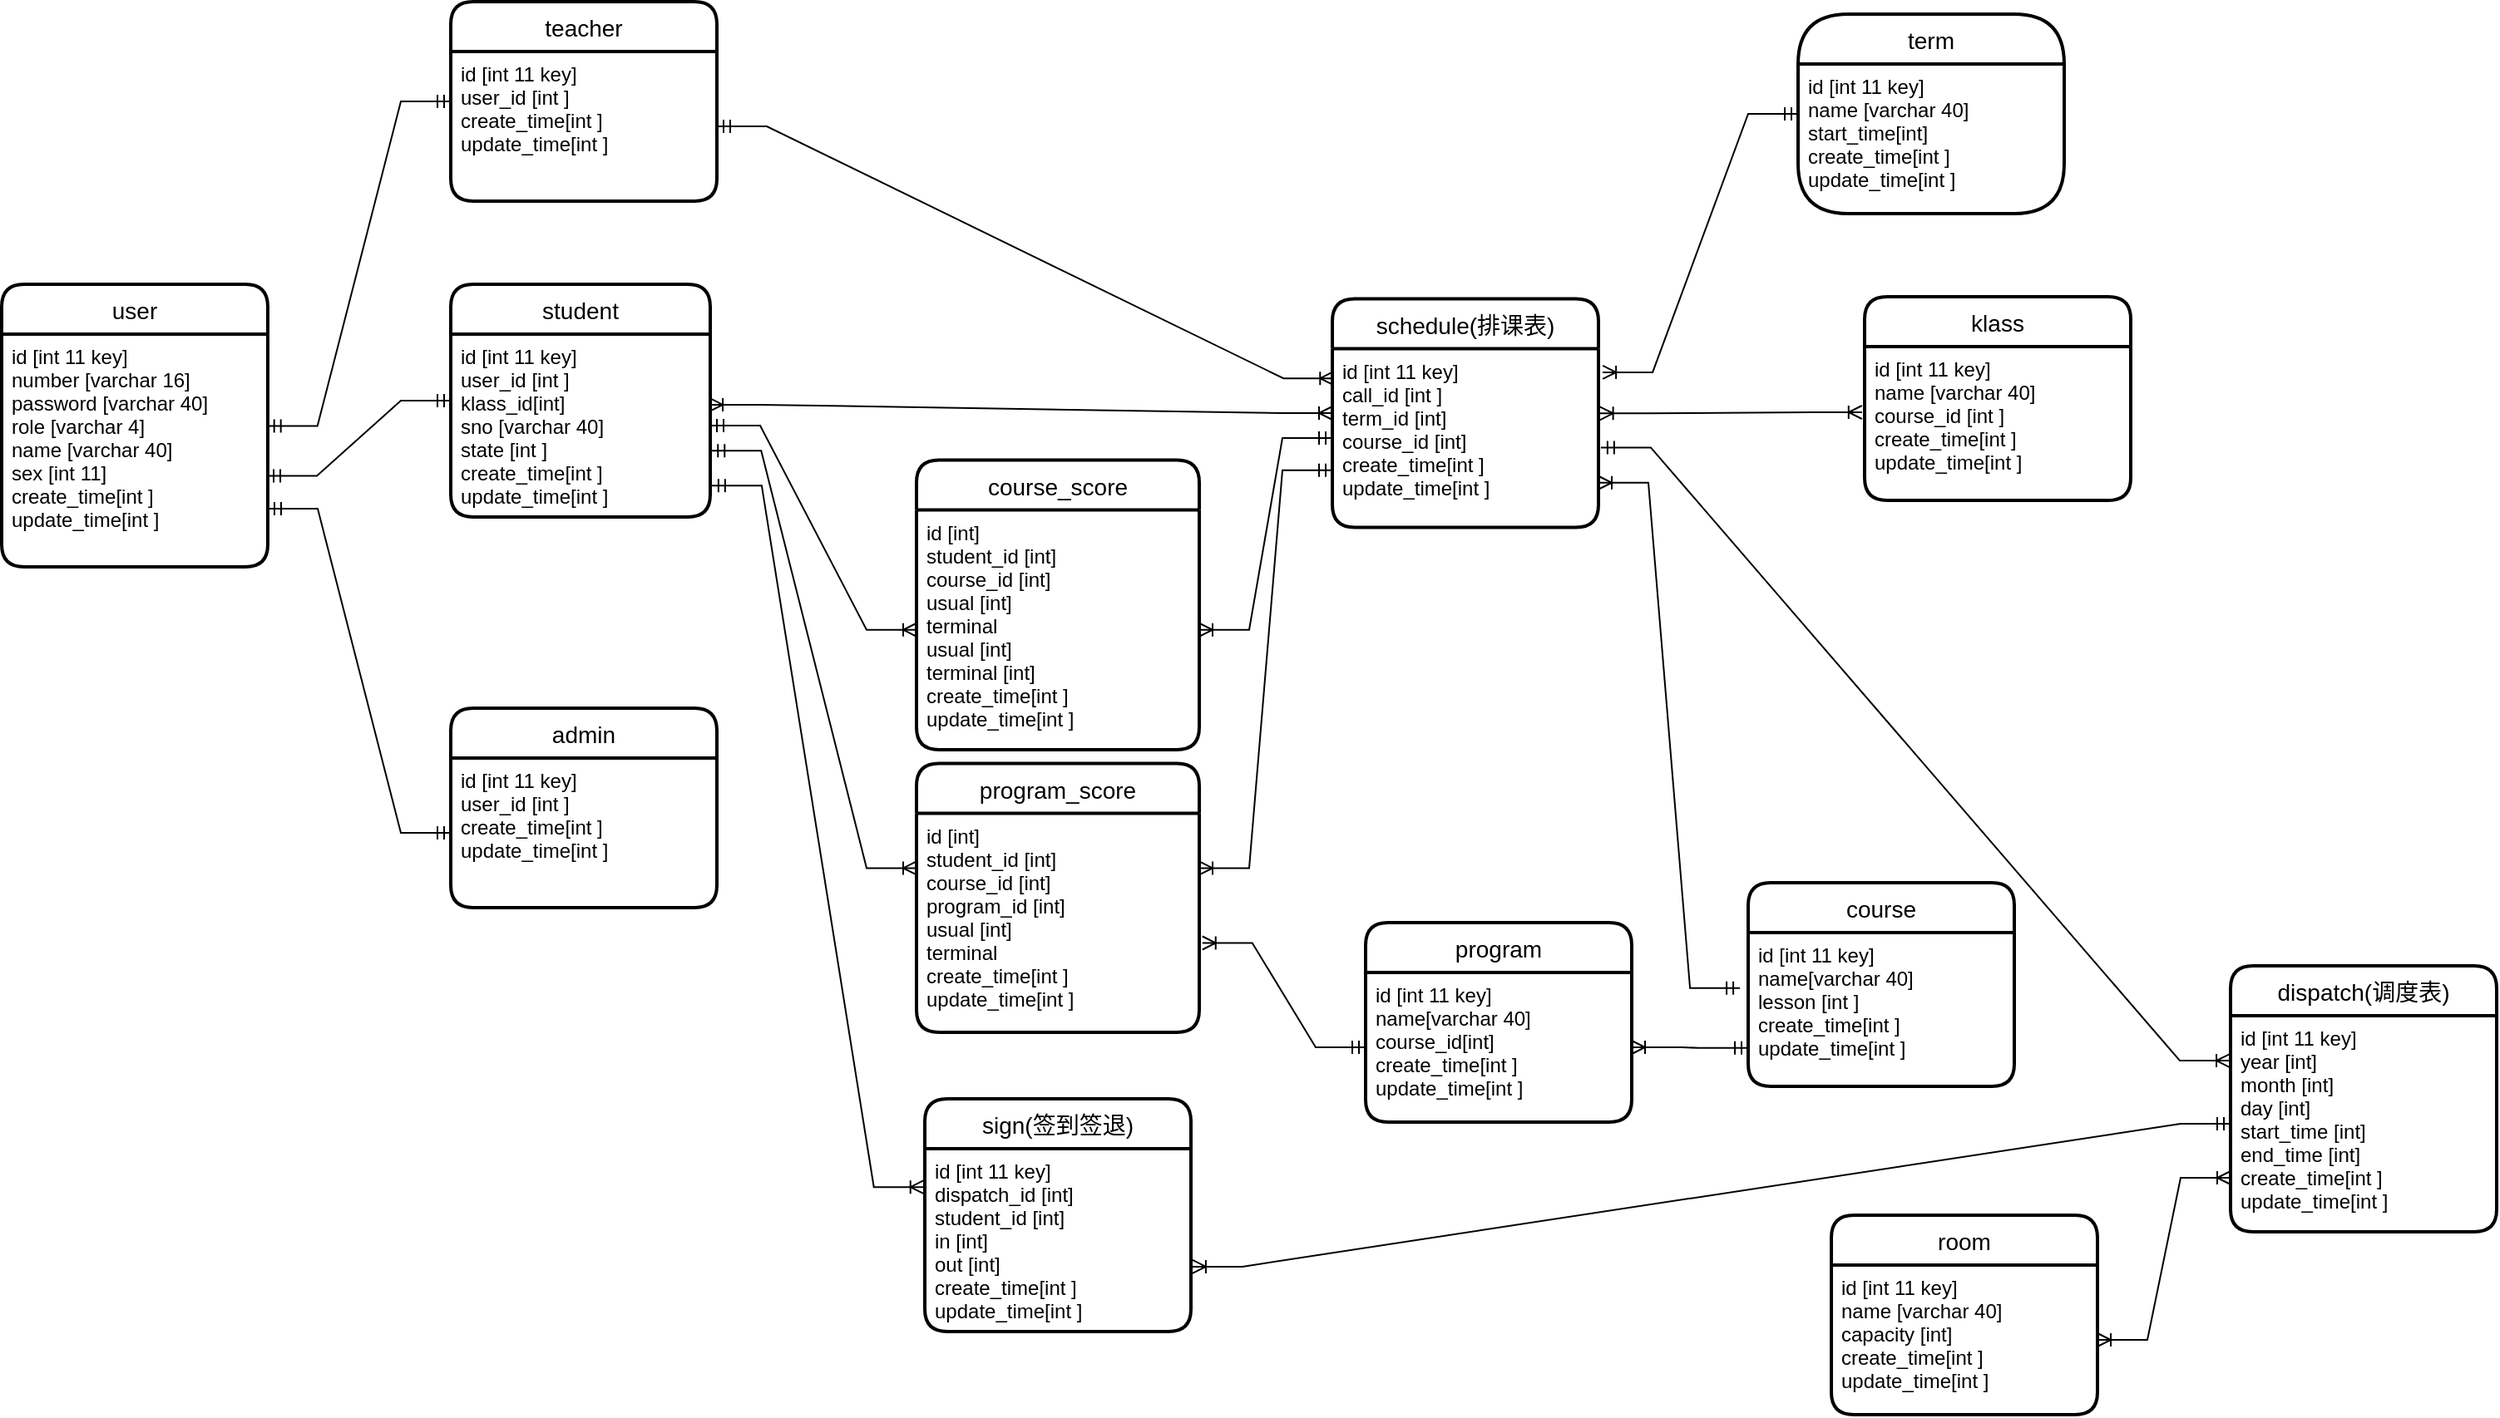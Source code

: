 <mxfile version="17.2.4" type="device"><diagram id="i8uIg8E7GWK_yYP1DafQ" name="第 1 页"><mxGraphModel dx="2263" dy="855" grid="0" gridSize="10" guides="1" tooltips="1" connect="1" arrows="1" fold="1" page="0" pageScale="1" pageWidth="827" pageHeight="1169" math="0" shadow="0"><root><mxCell id="0"/><mxCell id="1" parent="0"/><mxCell id="_A9btV2tv7t3vXzPbGN5-5" value="user" style="swimlane;childLayout=stackLayout;horizontal=1;startSize=30;horizontalStack=0;rounded=1;fontSize=14;fontStyle=0;strokeWidth=2;resizeParent=0;resizeLast=1;shadow=0;dashed=0;align=center;" parent="1" vertex="1"><mxGeometry x="-40" y="270" width="160" height="170" as="geometry"><mxRectangle x="90" y="170" width="70" height="30" as="alternateBounds"/></mxGeometry></mxCell><mxCell id="_A9btV2tv7t3vXzPbGN5-6" value="id [int 11 key]&#10;number [varchar 16]&#10;password [varchar 40]&#10;role [varchar 4]&#10;name [varchar 40]&#10;sex [int 11]&#10;create_time[int ]&#10;update_time[int ]&#10;&#10;&#10;" style="align=left;strokeColor=none;fillColor=none;spacingLeft=4;fontSize=12;verticalAlign=top;resizable=0;rotatable=0;part=1;" parent="_A9btV2tv7t3vXzPbGN5-5" vertex="1"><mxGeometry y="30" width="160" height="140" as="geometry"/></mxCell><mxCell id="_A9btV2tv7t3vXzPbGN5-11" value="klass" style="swimlane;childLayout=stackLayout;horizontal=1;startSize=30;horizontalStack=0;rounded=1;fontSize=14;fontStyle=0;strokeWidth=2;resizeParent=0;resizeLast=1;shadow=0;dashed=0;align=center;" parent="1" vertex="1"><mxGeometry x="1080" y="277.5" width="160" height="122.5" as="geometry"><mxRectangle x="550" y="280" width="70" height="30" as="alternateBounds"/></mxGeometry></mxCell><mxCell id="_A9btV2tv7t3vXzPbGN5-12" value="id [int 11 key]&#10;name [varchar 40]&#10;course_id [int ]&#10;create_time[int ]&#10;update_time[int ]&#10;&#10;&#10;" style="align=left;strokeColor=none;fillColor=none;spacingLeft=4;fontSize=12;verticalAlign=top;resizable=0;rotatable=0;part=1;" parent="_A9btV2tv7t3vXzPbGN5-11" vertex="1"><mxGeometry y="30" width="160" height="92.5" as="geometry"/></mxCell><mxCell id="_A9btV2tv7t3vXzPbGN5-13" value="admin" style="swimlane;childLayout=stackLayout;horizontal=1;startSize=30;horizontalStack=0;rounded=1;fontSize=14;fontStyle=0;strokeWidth=2;resizeParent=0;resizeLast=1;shadow=0;dashed=0;align=center;" parent="1" vertex="1"><mxGeometry x="230" y="525" width="160" height="120" as="geometry"><mxRectangle x="520" y="-120" width="70" height="30" as="alternateBounds"/></mxGeometry></mxCell><mxCell id="_A9btV2tv7t3vXzPbGN5-14" value="id [int 11 key]&#10;user_id [int ]&#10;create_time[int ]&#10;update_time[int ]&#10;&#10;&#10;" style="align=left;strokeColor=none;fillColor=none;spacingLeft=4;fontSize=12;verticalAlign=top;resizable=0;rotatable=0;part=1;" parent="_A9btV2tv7t3vXzPbGN5-13" vertex="1"><mxGeometry y="30" width="160" height="90" as="geometry"/></mxCell><mxCell id="_A9btV2tv7t3vXzPbGN5-15" value="teacher" style="swimlane;childLayout=stackLayout;horizontal=1;startSize=30;horizontalStack=0;rounded=1;fontSize=14;fontStyle=0;strokeWidth=2;resizeParent=0;resizeLast=1;shadow=0;dashed=0;align=center;" parent="1" vertex="1"><mxGeometry x="230" y="100" width="160" height="120" as="geometry"><mxRectangle x="310" y="90" width="70" height="30" as="alternateBounds"/></mxGeometry></mxCell><mxCell id="_A9btV2tv7t3vXzPbGN5-16" value="id [int 11 key]&#10;user_id [int ]&#10;create_time[int ]&#10;update_time[int ]&#10;&#10;&#10;" style="align=left;strokeColor=none;fillColor=none;spacingLeft=4;fontSize=12;verticalAlign=top;resizable=0;rotatable=0;part=1;" parent="_A9btV2tv7t3vXzPbGN5-15" vertex="1"><mxGeometry y="30" width="160" height="90" as="geometry"/></mxCell><mxCell id="_A9btV2tv7t3vXzPbGN5-17" value="room" style="swimlane;childLayout=stackLayout;horizontal=1;startSize=30;horizontalStack=0;rounded=1;fontSize=14;fontStyle=0;strokeWidth=2;resizeParent=0;resizeLast=1;shadow=0;dashed=0;align=center;" parent="1" vertex="1"><mxGeometry x="1060" y="830" width="160" height="120" as="geometry"><mxRectangle x="1105" y="570" width="70" height="30" as="alternateBounds"/></mxGeometry></mxCell><mxCell id="_A9btV2tv7t3vXzPbGN5-18" value="id [int 11 key]&#10;name [varchar 40]&#10;capacity [int]&#10;create_time[int ]&#10;update_time[int ]&#10;&#10;&#10;" style="align=left;strokeColor=none;fillColor=none;spacingLeft=4;fontSize=12;verticalAlign=top;resizable=0;rotatable=0;part=1;" parent="_A9btV2tv7t3vXzPbGN5-17" vertex="1"><mxGeometry y="30" width="160" height="90" as="geometry"/></mxCell><mxCell id="_A9btV2tv7t3vXzPbGN5-19" value="student" style="swimlane;childLayout=stackLayout;horizontal=1;startSize=30;horizontalStack=0;rounded=1;fontSize=14;fontStyle=0;strokeWidth=2;resizeParent=0;resizeLast=1;shadow=0;dashed=0;align=center;" parent="1" vertex="1"><mxGeometry x="230" y="270.0" width="156" height="140" as="geometry"><mxRectangle x="210" y="320" width="70" height="30" as="alternateBounds"/></mxGeometry></mxCell><mxCell id="_A9btV2tv7t3vXzPbGN5-20" value="id [int 11 key]&#10;user_id [int ]&#10;klass_id[int]&#10;sno [varchar 40]&#10;state [int ]&#10;create_time[int ]&#10;update_time[int ]&#10;&#10;&#10;" style="align=left;strokeColor=none;fillColor=none;spacingLeft=4;fontSize=12;verticalAlign=top;resizable=0;rotatable=0;part=1;" parent="_A9btV2tv7t3vXzPbGN5-19" vertex="1"><mxGeometry y="30" width="156" height="110" as="geometry"/></mxCell><mxCell id="_A9btV2tv7t3vXzPbGN5-21" value="term" style="swimlane;childLayout=stackLayout;horizontal=1;startSize=30;horizontalStack=0;rounded=1;fontSize=14;fontStyle=0;strokeWidth=2;resizeParent=0;resizeLast=1;shadow=0;dashed=0;align=center;arcSize=50;" parent="1" vertex="1"><mxGeometry x="1040" y="107.5" width="160" height="120" as="geometry"><mxRectangle x="730" y="60" width="70" height="30" as="alternateBounds"/></mxGeometry></mxCell><mxCell id="_A9btV2tv7t3vXzPbGN5-22" value="id [int 11 key]&#10;name [varchar 40]&#10;start_time[int]&#10;create_time[int ]&#10;update_time[int ]&#10;&#10;&#10;" style="align=left;strokeColor=none;fillColor=none;spacingLeft=4;fontSize=12;verticalAlign=top;resizable=0;rotatable=0;part=1;" parent="_A9btV2tv7t3vXzPbGN5-21" vertex="1"><mxGeometry y="30" width="160" height="90" as="geometry"/></mxCell><mxCell id="_A9btV2tv7t3vXzPbGN5-23" value="schedule(排课表)" style="swimlane;childLayout=stackLayout;horizontal=1;startSize=30;horizontalStack=0;rounded=1;fontSize=14;fontStyle=0;strokeWidth=2;resizeParent=0;resizeLast=1;shadow=0;dashed=0;align=center;" parent="1" vertex="1"><mxGeometry x="760" y="278.75" width="160" height="137.5" as="geometry"><mxRectangle x="500" y="71.25" width="70" height="30" as="alternateBounds"/></mxGeometry></mxCell><mxCell id="_A9btV2tv7t3vXzPbGN5-24" value="id [int 11 key]&#10;call_id [int ]&#10;term_id [int]&#10;course_id [int]&#10;create_time[int ]&#10;update_time[int ]&#10;&#10;&#10;" style="align=left;strokeColor=none;fillColor=none;spacingLeft=4;fontSize=12;verticalAlign=top;resizable=0;rotatable=0;part=1;" parent="_A9btV2tv7t3vXzPbGN5-23" vertex="1"><mxGeometry y="30" width="160" height="107.5" as="geometry"/></mxCell><mxCell id="_A9btV2tv7t3vXzPbGN5-25" value="course" style="swimlane;childLayout=stackLayout;horizontal=1;startSize=30;horizontalStack=0;rounded=1;fontSize=14;fontStyle=0;strokeWidth=2;resizeParent=0;resizeLast=1;shadow=0;dashed=0;align=center;" parent="1" vertex="1"><mxGeometry x="1010" y="630.0" width="160" height="122.5" as="geometry"><mxRectangle x="610" y="260" width="70" height="30" as="alternateBounds"/></mxGeometry></mxCell><mxCell id="_A9btV2tv7t3vXzPbGN5-26" value="id [int 11 key]&#10;name[varchar 40]&#10;lesson [int ]&#10;create_time[int ]&#10;update_time[int ]&#10;&#10;&#10;" style="align=left;strokeColor=none;fillColor=none;spacingLeft=4;fontSize=12;verticalAlign=top;resizable=0;rotatable=0;part=1;" parent="_A9btV2tv7t3vXzPbGN5-25" vertex="1"><mxGeometry y="30" width="160" height="92.5" as="geometry"/></mxCell><mxCell id="_A9btV2tv7t3vXzPbGN5-27" value="dispatch(调度表)" style="swimlane;childLayout=stackLayout;horizontal=1;startSize=30;horizontalStack=0;rounded=1;fontSize=14;fontStyle=0;strokeWidth=2;resizeParent=0;resizeLast=1;shadow=0;dashed=0;align=center;" parent="1" vertex="1"><mxGeometry x="1300" y="680" width="160" height="160" as="geometry"><mxRectangle x="520" y="290" width="70" height="30" as="alternateBounds"/></mxGeometry></mxCell><mxCell id="_A9btV2tv7t3vXzPbGN5-28" value="id [int 11 key]&#10;year [int]&#10;month [int]&#10;day [int]&#10;start_time [int]&#10;end_time [int]&#10;create_time[int ]&#10;update_time[int ]" style="align=left;strokeColor=none;fillColor=none;spacingLeft=4;fontSize=12;verticalAlign=top;resizable=0;rotatable=0;part=1;" parent="_A9btV2tv7t3vXzPbGN5-27" vertex="1"><mxGeometry y="30" width="160" height="130" as="geometry"/></mxCell><mxCell id="_A9btV2tv7t3vXzPbGN5-45" value="" style="edgeStyle=entityRelationEdgeStyle;fontSize=12;html=1;endArrow=ERmandOne;startArrow=ERmandOne;rounded=0;entryX=0;entryY=0.5;entryDx=0;entryDy=0;exitX=1;exitY=0.75;exitDx=0;exitDy=0;" parent="1" source="_A9btV2tv7t3vXzPbGN5-6" target="_A9btV2tv7t3vXzPbGN5-14" edge="1"><mxGeometry width="100" height="100" relative="1" as="geometry"><mxPoint x="160" y="172" as="sourcePoint"/><mxPoint x="290" y="30" as="targetPoint"/></mxGeometry></mxCell><mxCell id="_A9btV2tv7t3vXzPbGN5-48" value="" style="edgeStyle=entityRelationEdgeStyle;fontSize=12;html=1;endArrow=ERmandOne;startArrow=ERmandOne;rounded=0;entryX=0;entryY=0.5;entryDx=0;entryDy=0;exitX=0.999;exitY=0.395;exitDx=0;exitDy=0;exitPerimeter=0;" parent="1" source="_A9btV2tv7t3vXzPbGN5-6" target="_A9btV2tv7t3vXzPbGN5-15" edge="1"><mxGeometry width="100" height="100" relative="1" as="geometry"><mxPoint x="170" y="192.5" as="sourcePoint"/><mxPoint x="380" y="130" as="targetPoint"/></mxGeometry></mxCell><mxCell id="_A9btV2tv7t3vXzPbGN5-49" value="" style="edgeStyle=entityRelationEdgeStyle;fontSize=12;html=1;endArrow=ERmandOne;startArrow=ERmandOne;rounded=0;entryX=0;entryY=0.5;entryDx=0;entryDy=0;exitX=0.997;exitY=0.609;exitDx=0;exitDy=0;exitPerimeter=0;" parent="1" source="_A9btV2tv7t3vXzPbGN5-6" target="_A9btV2tv7t3vXzPbGN5-19" edge="1"><mxGeometry width="100" height="100" relative="1" as="geometry"><mxPoint x="130" y="370" as="sourcePoint"/><mxPoint x="380" y="160" as="targetPoint"/></mxGeometry></mxCell><mxCell id="ApykbdFFDLwLRXRYYzCe-1" value="program" style="swimlane;childLayout=stackLayout;horizontal=1;startSize=30;horizontalStack=0;rounded=1;fontSize=14;fontStyle=0;strokeWidth=2;resizeParent=0;resizeLast=1;shadow=0;dashed=0;align=center;" parent="1" vertex="1"><mxGeometry x="780" y="654.0" width="160" height="120" as="geometry"><mxRectangle x="1340" y="10" width="80" height="30" as="alternateBounds"/></mxGeometry></mxCell><mxCell id="ApykbdFFDLwLRXRYYzCe-2" value="id [int 11 key]&#10;name[varchar 40]&#10;course_id[int]&#10;create_time[int ]&#10;update_time[int ]&#10;&#10;&#10;" style="align=left;strokeColor=none;fillColor=none;spacingLeft=4;fontSize=12;verticalAlign=top;resizable=0;rotatable=0;part=1;" parent="ApykbdFFDLwLRXRYYzCe-1" vertex="1"><mxGeometry y="30" width="160" height="90" as="geometry"/></mxCell><mxCell id="4GAt3jB1jdmTZ7weB5dZ-1" value="course_score" style="swimlane;childLayout=stackLayout;horizontal=1;startSize=30;horizontalStack=0;rounded=1;fontSize=14;fontStyle=0;strokeWidth=2;resizeParent=0;resizeLast=1;shadow=0;dashed=0;align=center;" parent="1" vertex="1"><mxGeometry x="510" y="375.75" width="170" height="174.25" as="geometry"/></mxCell><mxCell id="4GAt3jB1jdmTZ7weB5dZ-2" value="id [int]&#10;student_id [int]&#10;course_id [int]&#10;usual [int]&#10;terminal&#10;usual [int]&#10;terminal [int]&#10;create_time[int ]&#10;update_time[int ]&#10;" style="align=left;strokeColor=none;fillColor=none;spacingLeft=4;fontSize=12;verticalAlign=top;resizable=0;rotatable=0;part=1;" parent="4GAt3jB1jdmTZ7weB5dZ-1" vertex="1"><mxGeometry y="30" width="170" height="144.25" as="geometry"/></mxCell><mxCell id="E9FScV5XqYxopm1vxpEk-4" value="" style="edgeStyle=entityRelationEdgeStyle;fontSize=12;html=1;endArrow=ERoneToMany;startArrow=ERmandOne;rounded=0;exitX=1;exitY=0.5;exitDx=0;exitDy=0;entryX=0.004;entryY=0.166;entryDx=0;entryDy=0;entryPerimeter=0;" parent="1" source="_A9btV2tv7t3vXzPbGN5-16" target="_A9btV2tv7t3vXzPbGN5-24" edge="1"><mxGeometry width="100" height="100" relative="1" as="geometry"><mxPoint x="530" y="200" as="sourcePoint"/><mxPoint x="630" y="100" as="targetPoint"/></mxGeometry></mxCell><mxCell id="E9FScV5XqYxopm1vxpEk-5" value="" style="edgeStyle=entityRelationEdgeStyle;fontSize=12;html=1;endArrow=ERoneToMany;startArrow=ERoneToMany;rounded=0;exitX=0.997;exitY=0.386;exitDx=0;exitDy=0;exitPerimeter=0;entryX=0;entryY=0.5;entryDx=0;entryDy=0;" parent="1" source="_A9btV2tv7t3vXzPbGN5-20" target="_A9btV2tv7t3vXzPbGN5-23" edge="1"><mxGeometry width="100" height="100" relative="1" as="geometry"><mxPoint x="420" y="440" as="sourcePoint"/><mxPoint x="520" y="340" as="targetPoint"/></mxGeometry></mxCell><mxCell id="E9FScV5XqYxopm1vxpEk-6" value="" style="edgeStyle=entityRelationEdgeStyle;fontSize=12;html=1;endArrow=ERoneToMany;startArrow=ERmandOne;rounded=0;exitX=0;exitY=0.5;exitDx=0;exitDy=0;entryX=1.016;entryY=0.132;entryDx=0;entryDy=0;entryPerimeter=0;" parent="1" source="_A9btV2tv7t3vXzPbGN5-21" target="_A9btV2tv7t3vXzPbGN5-24" edge="1"><mxGeometry width="100" height="100" relative="1" as="geometry"><mxPoint x="1100" y="156.85" as="sourcePoint"/><mxPoint x="660" y="335.6" as="targetPoint"/></mxGeometry></mxCell><mxCell id="E9FScV5XqYxopm1vxpEk-7" value="" style="edgeStyle=entityRelationEdgeStyle;fontSize=12;html=1;endArrow=ERoneToMany;startArrow=ERoneToMany;rounded=0;entryX=-0.01;entryY=0.427;entryDx=0;entryDy=0;exitX=1.005;exitY=0.362;exitDx=0;exitDy=0;entryPerimeter=0;exitPerimeter=0;" parent="1" source="_A9btV2tv7t3vXzPbGN5-24" target="_A9btV2tv7t3vXzPbGN5-12" edge="1"><mxGeometry width="100" height="100" relative="1" as="geometry"><mxPoint x="970.002" y="424.35" as="sourcePoint"/><mxPoint x="1020" y="494.35" as="targetPoint"/></mxGeometry></mxCell><mxCell id="E9FScV5XqYxopm1vxpEk-10" value="" style="edgeStyle=entityRelationEdgeStyle;fontSize=12;html=1;endArrow=ERoneToMany;startArrow=ERmandOne;rounded=0;exitX=1;exitY=0.5;exitDx=0;exitDy=0;" parent="1" source="_A9btV2tv7t3vXzPbGN5-20" target="4GAt3jB1jdmTZ7weB5dZ-2" edge="1"><mxGeometry width="100" height="100" relative="1" as="geometry"><mxPoint x="434" y="175" as="sourcePoint"/><mxPoint x="750.64" y="334.695" as="targetPoint"/></mxGeometry></mxCell><mxCell id="E9FScV5XqYxopm1vxpEk-9" value="" style="edgeStyle=entityRelationEdgeStyle;fontSize=12;html=1;endArrow=ERoneToMany;startArrow=ERmandOne;rounded=0;exitX=0;exitY=0.5;exitDx=0;exitDy=0;entryX=1;entryY=0.5;entryDx=0;entryDy=0;" parent="1" source="_A9btV2tv7t3vXzPbGN5-24" target="4GAt3jB1jdmTZ7weB5dZ-2" edge="1"><mxGeometry width="100" height="100" relative="1" as="geometry"><mxPoint x="723.36" y="365.31" as="sourcePoint"/><mxPoint x="1040" y="525.005" as="targetPoint"/></mxGeometry></mxCell><mxCell id="E9FScV5XqYxopm1vxpEk-11" value="program_score" style="swimlane;childLayout=stackLayout;horizontal=1;startSize=30;horizontalStack=0;rounded=1;fontSize=14;fontStyle=0;strokeWidth=2;resizeParent=0;resizeLast=1;shadow=0;dashed=0;align=center;" parent="1" vertex="1"><mxGeometry x="510" y="558.25" width="170" height="161.75" as="geometry"/></mxCell><mxCell id="E9FScV5XqYxopm1vxpEk-12" value="id [int]&#10;student_id [int]&#10;course_id [int]&#10;program_id [int]&#10;usual [int]&#10;terminal&#10;create_time[int ]&#10;update_time[int ]&#10;" style="align=left;strokeColor=none;fillColor=none;spacingLeft=4;fontSize=12;verticalAlign=top;resizable=0;rotatable=0;part=1;" parent="E9FScV5XqYxopm1vxpEk-11" vertex="1"><mxGeometry y="30" width="170" height="131.75" as="geometry"/></mxCell><mxCell id="E9FScV5XqYxopm1vxpEk-14" value="" style="edgeStyle=entityRelationEdgeStyle;fontSize=12;html=1;endArrow=ERoneToMany;startArrow=ERmandOne;rounded=0;exitX=1.009;exitY=0.553;exitDx=0;exitDy=0;entryX=-0.003;entryY=0.208;entryDx=0;entryDy=0;entryPerimeter=0;exitPerimeter=0;" parent="1" source="_A9btV2tv7t3vXzPbGN5-24" target="_A9btV2tv7t3vXzPbGN5-28" edge="1"><mxGeometry width="100" height="100" relative="1" as="geometry"><mxPoint x="1050" y="177.5" as="sourcePoint"/><mxPoint x="900" y="333.725" as="targetPoint"/></mxGeometry></mxCell><mxCell id="E9FScV5XqYxopm1vxpEk-15" value="" style="edgeStyle=entityRelationEdgeStyle;fontSize=12;html=1;endArrow=ERoneToMany;startArrow=ERmandOne;rounded=0;exitX=0;exitY=0.75;exitDx=0;exitDy=0;entryX=1;entryY=0.5;entryDx=0;entryDy=0;" parent="1" source="_A9btV2tv7t3vXzPbGN5-26" target="ApykbdFFDLwLRXRYYzCe-2" edge="1"><mxGeometry width="100" height="100" relative="1" as="geometry"><mxPoint x="1100" y="283.1" as="sourcePoint"/><mxPoint x="1276.64" y="285.88" as="targetPoint"/></mxGeometry></mxCell><mxCell id="E9FScV5XqYxopm1vxpEk-16" value="" style="edgeStyle=entityRelationEdgeStyle;fontSize=12;html=1;endArrow=ERoneToMany;startArrow=ERmandOne;rounded=0;exitX=-0.031;exitY=0.361;exitDx=0;exitDy=0;entryX=1;entryY=0.75;entryDx=0;entryDy=0;exitPerimeter=0;" parent="1" source="_A9btV2tv7t3vXzPbGN5-26" target="_A9btV2tv7t3vXzPbGN5-24" edge="1"><mxGeometry width="100" height="100" relative="1" as="geometry"><mxPoint x="889.68" y="349.56" as="sourcePoint"/><mxPoint x="1076.64" y="363.38" as="targetPoint"/></mxGeometry></mxCell><mxCell id="E9FScV5XqYxopm1vxpEk-17" value="" style="edgeStyle=entityRelationEdgeStyle;fontSize=12;html=1;endArrow=ERoneToMany;startArrow=ERoneToMany;rounded=0;entryX=1;entryY=0.5;entryDx=0;entryDy=0;exitX=0;exitY=0.75;exitDx=0;exitDy=0;" parent="1" source="_A9btV2tv7t3vXzPbGN5-28" target="_A9btV2tv7t3vXzPbGN5-18" edge="1"><mxGeometry width="100" height="100" relative="1" as="geometry"><mxPoint x="1150" y="773.75" as="sourcePoint"/><mxPoint x="1610" y="762.5" as="targetPoint"/></mxGeometry></mxCell><mxCell id="E9FScV5XqYxopm1vxpEk-19" value="" style="edgeStyle=entityRelationEdgeStyle;fontSize=12;html=1;endArrow=ERoneToMany;startArrow=ERmandOne;rounded=0;exitX=1.004;exitY=0.638;exitDx=0;exitDy=0;entryX=0;entryY=0.25;entryDx=0;entryDy=0;exitPerimeter=0;" parent="1" source="_A9btV2tv7t3vXzPbGN5-20" target="E9FScV5XqYxopm1vxpEk-12" edge="1"><mxGeometry width="100" height="100" relative="1" as="geometry"><mxPoint x="424" y="392.5" as="sourcePoint"/><mxPoint x="490" y="462.5" as="targetPoint"/></mxGeometry></mxCell><mxCell id="E9FScV5XqYxopm1vxpEk-20" value="" style="edgeStyle=entityRelationEdgeStyle;fontSize=12;html=1;endArrow=ERoneToMany;startArrow=ERmandOne;rounded=0;exitX=0;exitY=0.75;exitDx=0;exitDy=0;entryX=1;entryY=0.25;entryDx=0;entryDy=0;" parent="1" source="_A9btV2tv7t3vXzPbGN5-23" target="E9FScV5XqYxopm1vxpEk-12" edge="1"><mxGeometry width="100" height="100" relative="1" as="geometry"><mxPoint x="840" y="540" as="sourcePoint"/><mxPoint x="710" y="610" as="targetPoint"/></mxGeometry></mxCell><mxCell id="E9FScV5XqYxopm1vxpEk-21" value="sign(签到签退)" style="swimlane;childLayout=stackLayout;horizontal=1;startSize=30;horizontalStack=0;rounded=1;fontSize=14;fontStyle=0;strokeWidth=2;resizeParent=0;resizeLast=1;shadow=0;dashed=0;align=center;" parent="1" vertex="1"><mxGeometry x="515" y="760" width="160" height="140" as="geometry"><mxRectangle x="520" y="290" width="70" height="30" as="alternateBounds"/></mxGeometry></mxCell><mxCell id="E9FScV5XqYxopm1vxpEk-22" value="id [int 11 key]&#10;dispatch_id [int]&#10;student_id [int]&#10;in [int]&#10;out [int]&#10;create_time[int ]&#10;update_time[int ]" style="align=left;strokeColor=none;fillColor=none;spacingLeft=4;fontSize=12;verticalAlign=top;resizable=0;rotatable=0;part=1;" parent="E9FScV5XqYxopm1vxpEk-21" vertex="1"><mxGeometry y="30" width="160" height="110" as="geometry"/></mxCell><mxCell id="E9FScV5XqYxopm1vxpEk-23" value="" style="edgeStyle=entityRelationEdgeStyle;fontSize=12;html=1;endArrow=ERoneToMany;startArrow=ERmandOne;rounded=0;exitX=1.006;exitY=0.828;exitDx=0;exitDy=0;entryX=-0.004;entryY=0.21;entryDx=0;entryDy=0;exitPerimeter=0;entryPerimeter=0;" parent="1" source="_A9btV2tv7t3vXzPbGN5-20" target="E9FScV5XqYxopm1vxpEk-22" edge="1"><mxGeometry width="100" height="100" relative="1" as="geometry"><mxPoint x="396.0" y="392.5" as="sourcePoint"/><mxPoint x="510" y="610.75" as="targetPoint"/></mxGeometry></mxCell><mxCell id="E9FScV5XqYxopm1vxpEk-24" value="" style="edgeStyle=entityRelationEdgeStyle;fontSize=12;html=1;endArrow=ERoneToMany;startArrow=ERmandOne;rounded=0;entryX=1.006;entryY=0.645;entryDx=0;entryDy=0;exitX=0;exitY=0.5;exitDx=0;exitDy=0;entryPerimeter=0;" parent="1" source="_A9btV2tv7t3vXzPbGN5-28" target="E9FScV5XqYxopm1vxpEk-22" edge="1"><mxGeometry width="100" height="100" relative="1" as="geometry"><mxPoint x="910" y="660" as="sourcePoint"/><mxPoint x="519.36" y="763.1" as="targetPoint"/></mxGeometry></mxCell><mxCell id="E9FScV5XqYxopm1vxpEk-26" value="" style="edgeStyle=entityRelationEdgeStyle;fontSize=12;html=1;endArrow=ERoneToMany;startArrow=ERmandOne;rounded=0;entryX=1.011;entryY=0.592;entryDx=0;entryDy=0;exitX=0;exitY=0.5;exitDx=0;exitDy=0;entryPerimeter=0;" parent="1" source="ApykbdFFDLwLRXRYYzCe-2" target="E9FScV5XqYxopm1vxpEk-12" edge="1"><mxGeometry width="100" height="100" relative="1" as="geometry"><mxPoint x="740" y="710" as="sourcePoint"/><mxPoint x="690" y="950.908" as="targetPoint"/></mxGeometry></mxCell></root></mxGraphModel></diagram></mxfile>